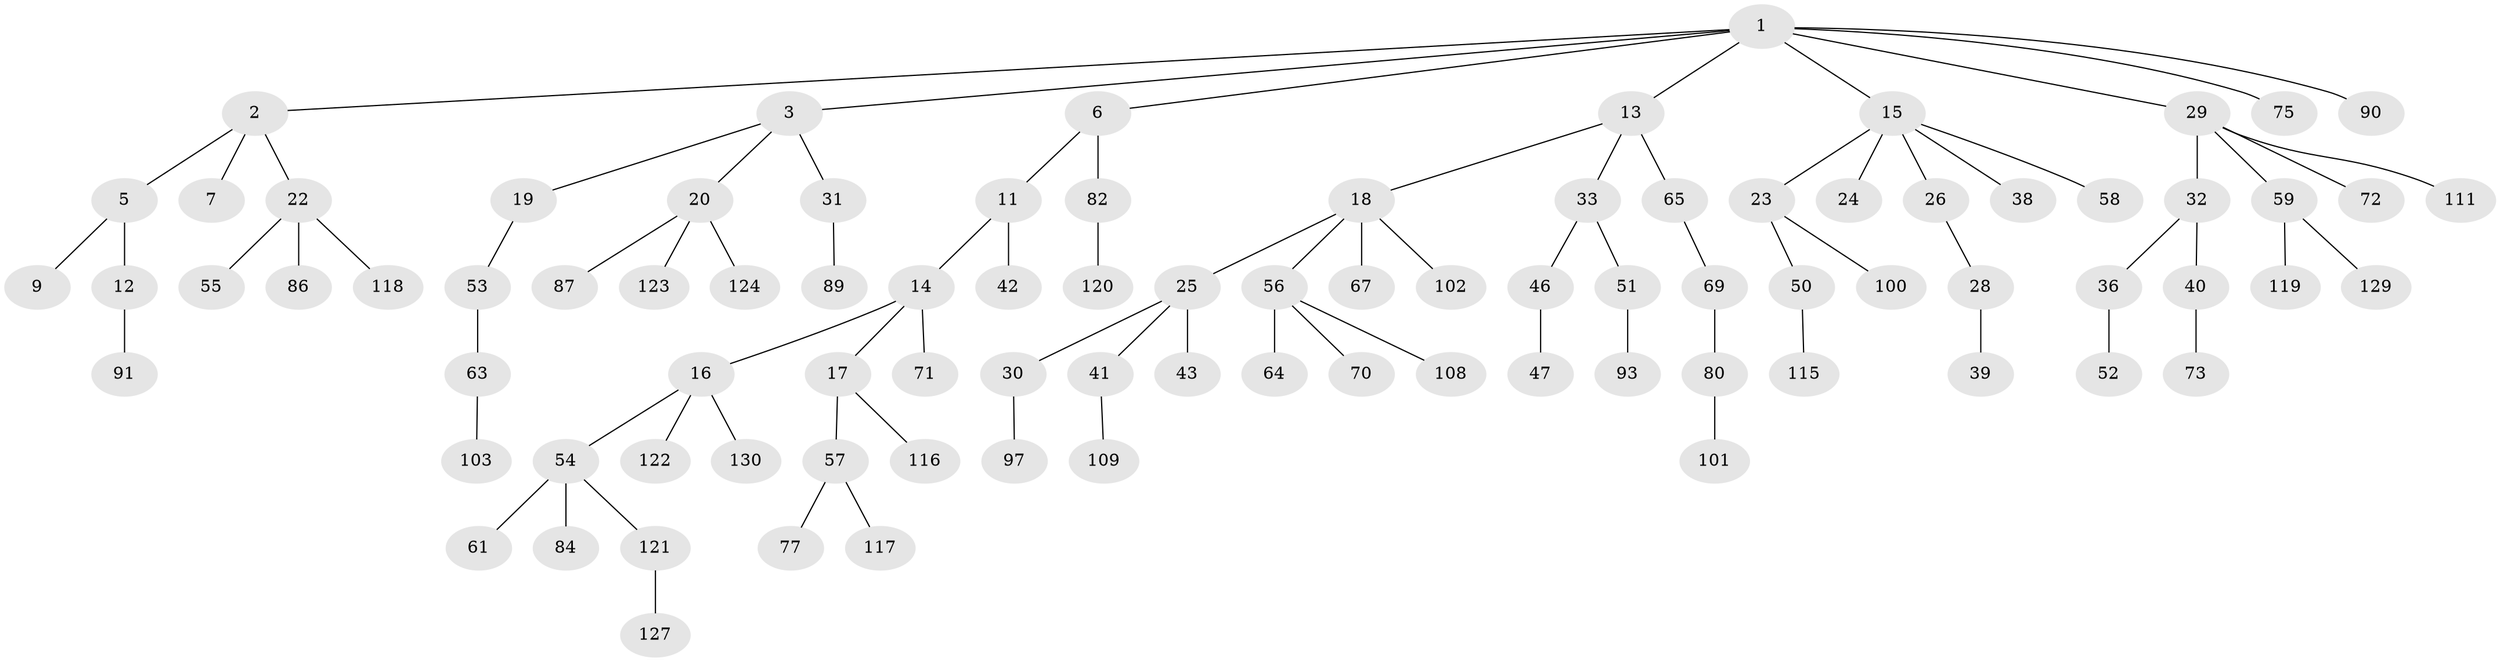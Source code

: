 // original degree distribution, {6: 0.015384615384615385, 4: 0.06923076923076923, 5: 0.03076923076923077, 3: 0.15384615384615385, 1: 0.5, 2: 0.2230769230769231, 7: 0.007692307692307693}
// Generated by graph-tools (version 1.1) at 2025/11/02/27/25 16:11:28]
// undirected, 89 vertices, 88 edges
graph export_dot {
graph [start="1"]
  node [color=gray90,style=filled];
  1 [super="+4"];
  2 [super="+8"];
  3 [super="+96"];
  5 [super="+10"];
  6 [super="+35"];
  7;
  9;
  11 [super="+34"];
  12 [super="+27"];
  13 [super="+37"];
  14 [super="+95"];
  15 [super="+88"];
  16 [super="+85"];
  17;
  18 [super="+48"];
  19 [super="+60"];
  20 [super="+21"];
  22 [super="+66"];
  23 [super="+45"];
  24;
  25 [super="+68"];
  26 [super="+114"];
  28 [super="+128"];
  29 [super="+104"];
  30 [super="+76"];
  31;
  32 [super="+44"];
  33 [super="+49"];
  36 [super="+74"];
  38;
  39 [super="+81"];
  40;
  41 [super="+83"];
  42;
  43;
  46 [super="+98"];
  47;
  50 [super="+92"];
  51;
  52 [super="+110"];
  53 [super="+94"];
  54 [super="+113"];
  55;
  56 [super="+62"];
  57;
  58 [super="+78"];
  59;
  61;
  63 [super="+106"];
  64;
  65 [super="+112"];
  67;
  69 [super="+79"];
  70;
  71;
  72;
  73;
  75;
  77;
  80 [super="+105"];
  82 [super="+99"];
  84;
  86;
  87;
  89;
  90;
  91;
  93 [super="+107"];
  97;
  100;
  101 [super="+126"];
  102;
  103;
  108;
  109;
  111;
  115;
  116;
  117;
  118;
  119;
  120;
  121 [super="+125"];
  122;
  123;
  124;
  127;
  129;
  130;
  1 -- 2;
  1 -- 3;
  1 -- 13;
  1 -- 15;
  1 -- 90;
  1 -- 75;
  1 -- 29;
  1 -- 6;
  2 -- 5;
  2 -- 7;
  2 -- 22;
  3 -- 19;
  3 -- 20;
  3 -- 31;
  5 -- 9;
  5 -- 12;
  6 -- 11;
  6 -- 82;
  11 -- 14;
  11 -- 42;
  12 -- 91;
  13 -- 18;
  13 -- 33;
  13 -- 65;
  14 -- 16;
  14 -- 17;
  14 -- 71;
  15 -- 23;
  15 -- 24;
  15 -- 26;
  15 -- 38;
  15 -- 58;
  16 -- 54;
  16 -- 122;
  16 -- 130;
  17 -- 57;
  17 -- 116;
  18 -- 25;
  18 -- 67;
  18 -- 102;
  18 -- 56;
  19 -- 53;
  20 -- 87;
  20 -- 124;
  20 -- 123;
  22 -- 55;
  22 -- 118;
  22 -- 86;
  23 -- 50;
  23 -- 100;
  25 -- 30;
  25 -- 41;
  25 -- 43;
  26 -- 28;
  28 -- 39;
  29 -- 32;
  29 -- 59;
  29 -- 72;
  29 -- 111;
  30 -- 97;
  31 -- 89;
  32 -- 36;
  32 -- 40;
  33 -- 46;
  33 -- 51;
  36 -- 52;
  40 -- 73;
  41 -- 109;
  46 -- 47;
  50 -- 115;
  51 -- 93;
  53 -- 63;
  54 -- 61;
  54 -- 84;
  54 -- 121;
  56 -- 64;
  56 -- 108;
  56 -- 70;
  57 -- 77;
  57 -- 117;
  59 -- 119;
  59 -- 129;
  63 -- 103;
  65 -- 69;
  69 -- 80;
  80 -- 101;
  82 -- 120;
  121 -- 127;
}
